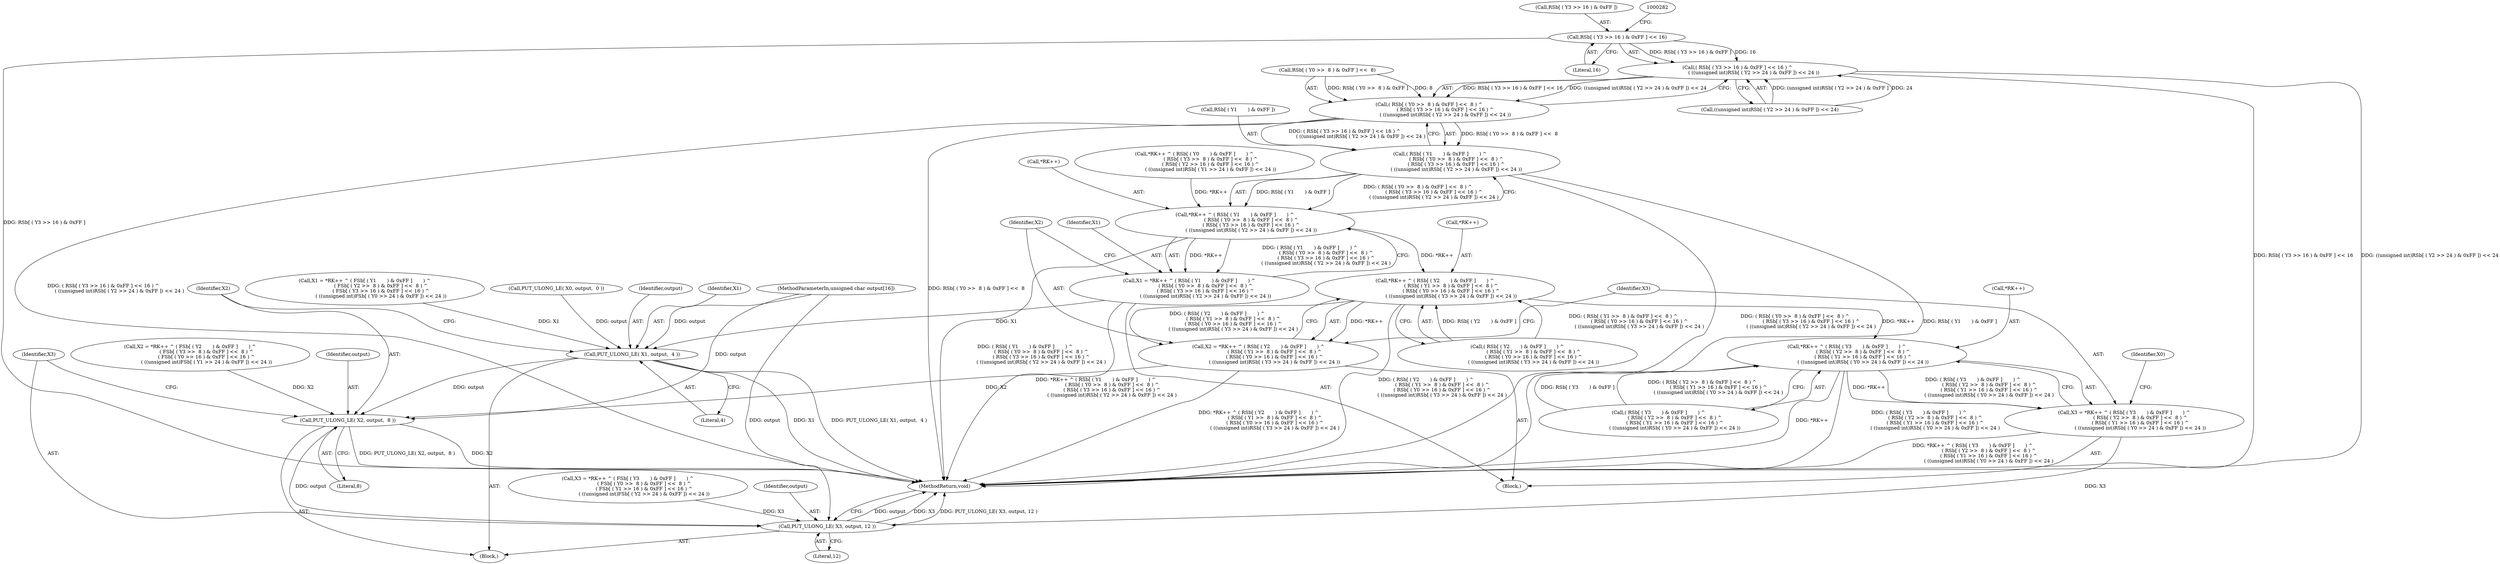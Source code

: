 digraph "0_ghostscript_8e9ce5016db968b40e4ec255a3005f2786cce45f@array" {
"1000271" [label="(Call,RSb[ ( Y3 >> 16 ) & 0xFF ] << 16)"];
"1000270" [label="(Call,( RSb[ ( Y3 >> 16 ) & 0xFF ] << 16 ) ^\n                     ( ((unsigned int)RSb[ ( Y2 >> 24 ) & 0xFF ]) << 24 ))"];
"1000260" [label="(Call,( RSb[ ( Y0 >>  8 ) & 0xFF ] <<  8 ) ^\n                     ( RSb[ ( Y3 >> 16 ) & 0xFF ] << 16 ) ^\n                     ( ((unsigned int)RSb[ ( Y2 >> 24 ) & 0xFF ]) << 24 ))"];
"1000253" [label="(Call,( RSb[ ( Y1       ) & 0xFF ]       ) ^\n                     ( RSb[ ( Y0 >>  8 ) & 0xFF ] <<  8 ) ^\n                     ( RSb[ ( Y3 >> 16 ) & 0xFF ] << 16 ) ^\n                     ( ((unsigned int)RSb[ ( Y2 >> 24 ) & 0xFF ]) << 24 ))"];
"1000249" [label="(Call,*RK++ ^ ( RSb[ ( Y1       ) & 0xFF ]       ) ^\n                     ( RSb[ ( Y0 >>  8 ) & 0xFF ] <<  8 ) ^\n                     ( RSb[ ( Y3 >> 16 ) & 0xFF ] << 16 ) ^\n                     ( ((unsigned int)RSb[ ( Y2 >> 24 ) & 0xFF ]) << 24 ))"];
"1000247" [label="(Call,X1 = *RK++ ^ ( RSb[ ( Y1       ) & 0xFF ]       ) ^\n                     ( RSb[ ( Y0 >>  8 ) & 0xFF ] <<  8 ) ^\n                     ( RSb[ ( Y3 >> 16 ) & 0xFF ] << 16 ) ^\n                     ( ((unsigned int)RSb[ ( Y2 >> 24 ) & 0xFF ]) << 24 ))"];
"1000604" [label="(Call,PUT_ULONG_LE( X1, output,  4 ))"];
"1000608" [label="(Call,PUT_ULONG_LE( X2, output,  8 ))"];
"1000612" [label="(Call,PUT_ULONG_LE( X3, output, 12 ))"];
"1000293" [label="(Call,*RK++ ^ ( RSb[ ( Y2       ) & 0xFF ]       ) ^\n                     ( RSb[ ( Y1 >>  8 ) & 0xFF ] <<  8 ) ^\n                     ( RSb[ ( Y0 >> 16 ) & 0xFF ] << 16 ) ^\n                     ( ((unsigned int)RSb[ ( Y3 >> 24 ) & 0xFF ]) << 24 ))"];
"1000291" [label="(Call,X2 = *RK++ ^ ( RSb[ ( Y2       ) & 0xFF ]       ) ^\n                     ( RSb[ ( Y1 >>  8 ) & 0xFF ] <<  8 ) ^\n                     ( RSb[ ( Y0 >> 16 ) & 0xFF ] << 16 ) ^\n                     ( ((unsigned int)RSb[ ( Y3 >> 24 ) & 0xFF ]) << 24 ))"];
"1000337" [label="(Call,*RK++ ^ ( RSb[ ( Y3       ) & 0xFF ]       ) ^\n                     ( RSb[ ( Y2 >>  8 ) & 0xFF ] <<  8 ) ^\n                     ( RSb[ ( Y1 >> 16 ) & 0xFF ] << 16 ) ^\n                     ( ((unsigned int)RSb[ ( Y0 >> 24 ) & 0xFF ]) << 24 ))"];
"1000335" [label="(Call,X3 = *RK++ ^ ( RSb[ ( Y3       ) & 0xFF ]       ) ^\n                     ( RSb[ ( Y2 >>  8 ) & 0xFF ] <<  8 ) ^\n                     ( RSb[ ( Y1 >> 16 ) & 0xFF ] << 16 ) ^\n                     ( ((unsigned int)RSb[ ( Y0 >> 24 ) & 0xFF ]) << 24 ))"];
"1000335" [label="(Call,X3 = *RK++ ^ ( RSb[ ( Y3       ) & 0xFF ]       ) ^\n                     ( RSb[ ( Y2 >>  8 ) & 0xFF ] <<  8 ) ^\n                     ( RSb[ ( Y1 >> 16 ) & 0xFF ] << 16 ) ^\n                     ( ((unsigned int)RSb[ ( Y0 >> 24 ) & 0xFF ]) << 24 ))"];
"1000556" [label="(Call,X3 = *RK++ ^ ( FSb[ ( Y3       ) & 0xFF ]       ) ^\n                     ( FSb[ ( Y0 >>  8 ) & 0xFF ] <<  8 ) ^\n                     ( FSb[ ( Y1 >> 16 ) & 0xFF ] << 16 ) ^\n                     ( ((unsigned int)FSb[ ( Y2 >> 24 ) & 0xFF ]) << 24 ))"];
"1000159" [label="(Block,)"];
"1000254" [label="(Call,RSb[ ( Y1       ) & 0xFF ])"];
"1000270" [label="(Call,( RSb[ ( Y3 >> 16 ) & 0xFF ] << 16 ) ^\n                     ( ((unsigned int)RSb[ ( Y2 >> 24 ) & 0xFF ]) << 24 ))"];
"1000253" [label="(Call,( RSb[ ( Y1       ) & 0xFF ]       ) ^\n                     ( RSb[ ( Y0 >>  8 ) & 0xFF ] <<  8 ) ^\n                     ( RSb[ ( Y3 >> 16 ) & 0xFF ] << 16 ) ^\n                     ( ((unsigned int)RSb[ ( Y2 >> 24 ) & 0xFF ]) << 24 ))"];
"1000612" [label="(Call,PUT_ULONG_LE( X3, output, 12 ))"];
"1000614" [label="(Identifier,output)"];
"1000291" [label="(Call,X2 = *RK++ ^ ( RSb[ ( Y2       ) & 0xFF ]       ) ^\n                     ( RSb[ ( Y1 >>  8 ) & 0xFF ] <<  8 ) ^\n                     ( RSb[ ( Y0 >> 16 ) & 0xFF ] << 16 ) ^\n                     ( ((unsigned int)RSb[ ( Y3 >> 24 ) & 0xFF ]) << 24 ))"];
"1000297" [label="(Call,( RSb[ ( Y2       ) & 0xFF ]       ) ^\n                     ( RSb[ ( Y1 >>  8 ) & 0xFF ] <<  8 ) ^\n                     ( RSb[ ( Y0 >> 16 ) & 0xFF ] << 16 ) ^\n                     ( ((unsigned int)RSb[ ( Y3 >> 24 ) & 0xFF ]) << 24 ))"];
"1000336" [label="(Identifier,X3)"];
"1000468" [label="(Call,X1 = *RK++ ^ ( FSb[ ( Y1       ) & 0xFF ]       ) ^\n                     ( FSb[ ( Y2 >>  8 ) & 0xFF ] <<  8 ) ^\n                     ( FSb[ ( Y3 >> 16 ) & 0xFF ] << 16 ) ^\n                     ( ((unsigned int)FSb[ ( Y0 >> 24 ) & 0xFF ]) << 24 ))"];
"1000611" [label="(Literal,8)"];
"1000609" [label="(Identifier,X2)"];
"1000600" [label="(Call,PUT_ULONG_LE( X0, output,  0 ))"];
"1000272" [label="(Call,RSb[ ( Y3 >> 16 ) & 0xFF ])"];
"1000279" [label="(Literal,16)"];
"1000271" [label="(Call,RSb[ ( Y3 >> 16 ) & 0xFF ] << 16)"];
"1000337" [label="(Call,*RK++ ^ ( RSb[ ( Y3       ) & 0xFF ]       ) ^\n                     ( RSb[ ( Y2 >>  8 ) & 0xFF ] <<  8 ) ^\n                     ( RSb[ ( Y1 >> 16 ) & 0xFF ] << 16 ) ^\n                     ( ((unsigned int)RSb[ ( Y0 >> 24 ) & 0xFF ]) << 24 ))"];
"1000293" [label="(Call,*RK++ ^ ( RSb[ ( Y2       ) & 0xFF ]       ) ^\n                     ( RSb[ ( Y1 >>  8 ) & 0xFF ] <<  8 ) ^\n                     ( RSb[ ( Y0 >> 16 ) & 0xFF ] << 16 ) ^\n                     ( ((unsigned int)RSb[ ( Y3 >> 24 ) & 0xFF ]) << 24 ))"];
"1000250" [label="(Call,*RK++)"];
"1000601" [label="(Identifier,X0)"];
"1000261" [label="(Call,RSb[ ( Y0 >>  8 ) & 0xFF ] <<  8)"];
"1000248" [label="(Identifier,X1)"];
"1000616" [label="(MethodReturn,void)"];
"1000280" [label="(Call,((unsigned int)RSb[ ( Y2 >> 24 ) & 0xFF ]) << 24)"];
"1000106" [label="(Block,)"];
"1000606" [label="(Identifier,output)"];
"1000205" [label="(Call,*RK++ ^ ( RSb[ ( Y0       ) & 0xFF ]       ) ^\n                     ( RSb[ ( Y3 >>  8 ) & 0xFF ] <<  8 ) ^\n                     ( RSb[ ( Y2 >> 16 ) & 0xFF ] << 16 ) ^\n                     ( ((unsigned int)RSb[ ( Y1 >> 24 ) & 0xFF ]) << 24 ))"];
"1000512" [label="(Call,X2 = *RK++ ^ ( FSb[ ( Y2       ) & 0xFF ]       ) ^\n                     ( FSb[ ( Y3 >>  8 ) & 0xFF ] <<  8 ) ^\n                     ( FSb[ ( Y0 >> 16 ) & 0xFF ] << 16 ) ^\n                     ( ((unsigned int)FSb[ ( Y1 >> 24 ) & 0xFF ]) << 24 ))"];
"1000615" [label="(Literal,12)"];
"1000610" [label="(Identifier,output)"];
"1000292" [label="(Identifier,X2)"];
"1000260" [label="(Call,( RSb[ ( Y0 >>  8 ) & 0xFF ] <<  8 ) ^\n                     ( RSb[ ( Y3 >> 16 ) & 0xFF ] << 16 ) ^\n                     ( ((unsigned int)RSb[ ( Y2 >> 24 ) & 0xFF ]) << 24 ))"];
"1000607" [label="(Literal,4)"];
"1000613" [label="(Identifier,X3)"];
"1000341" [label="(Call,( RSb[ ( Y3       ) & 0xFF ]       ) ^\n                     ( RSb[ ( Y2 >>  8 ) & 0xFF ] <<  8 ) ^\n                     ( RSb[ ( Y1 >> 16 ) & 0xFF ] << 16 ) ^\n                     ( ((unsigned int)RSb[ ( Y0 >> 24 ) & 0xFF ]) << 24 ))"];
"1000604" [label="(Call,PUT_ULONG_LE( X1, output,  4 ))"];
"1000338" [label="(Call,*RK++)"];
"1000294" [label="(Call,*RK++)"];
"1000605" [label="(Identifier,X1)"];
"1000247" [label="(Call,X1 = *RK++ ^ ( RSb[ ( Y1       ) & 0xFF ]       ) ^\n                     ( RSb[ ( Y0 >>  8 ) & 0xFF ] <<  8 ) ^\n                     ( RSb[ ( Y3 >> 16 ) & 0xFF ] << 16 ) ^\n                     ( ((unsigned int)RSb[ ( Y2 >> 24 ) & 0xFF ]) << 24 ))"];
"1000249" [label="(Call,*RK++ ^ ( RSb[ ( Y1       ) & 0xFF ]       ) ^\n                     ( RSb[ ( Y0 >>  8 ) & 0xFF ] <<  8 ) ^\n                     ( RSb[ ( Y3 >> 16 ) & 0xFF ] << 16 ) ^\n                     ( ((unsigned int)RSb[ ( Y2 >> 24 ) & 0xFF ]) << 24 ))"];
"1000105" [label="(MethodParameterIn,unsigned char output[16])"];
"1000608" [label="(Call,PUT_ULONG_LE( X2, output,  8 ))"];
"1000271" -> "1000270"  [label="AST: "];
"1000271" -> "1000279"  [label="CFG: "];
"1000272" -> "1000271"  [label="AST: "];
"1000279" -> "1000271"  [label="AST: "];
"1000282" -> "1000271"  [label="CFG: "];
"1000271" -> "1000616"  [label="DDG: RSb[ ( Y3 >> 16 ) & 0xFF ]"];
"1000271" -> "1000270"  [label="DDG: RSb[ ( Y3 >> 16 ) & 0xFF ]"];
"1000271" -> "1000270"  [label="DDG: 16"];
"1000270" -> "1000260"  [label="AST: "];
"1000270" -> "1000280"  [label="CFG: "];
"1000280" -> "1000270"  [label="AST: "];
"1000260" -> "1000270"  [label="CFG: "];
"1000270" -> "1000616"  [label="DDG: ((unsigned int)RSb[ ( Y2 >> 24 ) & 0xFF ]) << 24"];
"1000270" -> "1000616"  [label="DDG: RSb[ ( Y3 >> 16 ) & 0xFF ] << 16"];
"1000270" -> "1000260"  [label="DDG: RSb[ ( Y3 >> 16 ) & 0xFF ] << 16"];
"1000270" -> "1000260"  [label="DDG: ((unsigned int)RSb[ ( Y2 >> 24 ) & 0xFF ]) << 24"];
"1000280" -> "1000270"  [label="DDG: (unsigned int)RSb[ ( Y2 >> 24 ) & 0xFF ]"];
"1000280" -> "1000270"  [label="DDG: 24"];
"1000260" -> "1000253"  [label="AST: "];
"1000261" -> "1000260"  [label="AST: "];
"1000253" -> "1000260"  [label="CFG: "];
"1000260" -> "1000616"  [label="DDG: ( RSb[ ( Y3 >> 16 ) & 0xFF ] << 16 ) ^\n                     ( ((unsigned int)RSb[ ( Y2 >> 24 ) & 0xFF ]) << 24 )"];
"1000260" -> "1000616"  [label="DDG: RSb[ ( Y0 >>  8 ) & 0xFF ] <<  8"];
"1000260" -> "1000253"  [label="DDG: RSb[ ( Y0 >>  8 ) & 0xFF ] <<  8"];
"1000260" -> "1000253"  [label="DDG: ( RSb[ ( Y3 >> 16 ) & 0xFF ] << 16 ) ^\n                     ( ((unsigned int)RSb[ ( Y2 >> 24 ) & 0xFF ]) << 24 )"];
"1000261" -> "1000260"  [label="DDG: RSb[ ( Y0 >>  8 ) & 0xFF ]"];
"1000261" -> "1000260"  [label="DDG: 8"];
"1000253" -> "1000249"  [label="AST: "];
"1000254" -> "1000253"  [label="AST: "];
"1000249" -> "1000253"  [label="CFG: "];
"1000253" -> "1000616"  [label="DDG: ( RSb[ ( Y0 >>  8 ) & 0xFF ] <<  8 ) ^\n                     ( RSb[ ( Y3 >> 16 ) & 0xFF ] << 16 ) ^\n                     ( ((unsigned int)RSb[ ( Y2 >> 24 ) & 0xFF ]) << 24 )"];
"1000253" -> "1000616"  [label="DDG: RSb[ ( Y1       ) & 0xFF ]"];
"1000253" -> "1000249"  [label="DDG: RSb[ ( Y1       ) & 0xFF ]"];
"1000253" -> "1000249"  [label="DDG: ( RSb[ ( Y0 >>  8 ) & 0xFF ] <<  8 ) ^\n                     ( RSb[ ( Y3 >> 16 ) & 0xFF ] << 16 ) ^\n                     ( ((unsigned int)RSb[ ( Y2 >> 24 ) & 0xFF ]) << 24 )"];
"1000249" -> "1000247"  [label="AST: "];
"1000250" -> "1000249"  [label="AST: "];
"1000247" -> "1000249"  [label="CFG: "];
"1000249" -> "1000616"  [label="DDG: ( RSb[ ( Y1       ) & 0xFF ]       ) ^\n                     ( RSb[ ( Y0 >>  8 ) & 0xFF ] <<  8 ) ^\n                     ( RSb[ ( Y3 >> 16 ) & 0xFF ] << 16 ) ^\n                     ( ((unsigned int)RSb[ ( Y2 >> 24 ) & 0xFF ]) << 24 )"];
"1000249" -> "1000247"  [label="DDG: *RK++"];
"1000249" -> "1000247"  [label="DDG: ( RSb[ ( Y1       ) & 0xFF ]       ) ^\n                     ( RSb[ ( Y0 >>  8 ) & 0xFF ] <<  8 ) ^\n                     ( RSb[ ( Y3 >> 16 ) & 0xFF ] << 16 ) ^\n                     ( ((unsigned int)RSb[ ( Y2 >> 24 ) & 0xFF ]) << 24 )"];
"1000205" -> "1000249"  [label="DDG: *RK++"];
"1000249" -> "1000293"  [label="DDG: *RK++"];
"1000247" -> "1000159"  [label="AST: "];
"1000248" -> "1000247"  [label="AST: "];
"1000292" -> "1000247"  [label="CFG: "];
"1000247" -> "1000616"  [label="DDG: *RK++ ^ ( RSb[ ( Y1       ) & 0xFF ]       ) ^\n                     ( RSb[ ( Y0 >>  8 ) & 0xFF ] <<  8 ) ^\n                     ( RSb[ ( Y3 >> 16 ) & 0xFF ] << 16 ) ^\n                     ( ((unsigned int)RSb[ ( Y2 >> 24 ) & 0xFF ]) << 24 )"];
"1000247" -> "1000604"  [label="DDG: X1"];
"1000604" -> "1000106"  [label="AST: "];
"1000604" -> "1000607"  [label="CFG: "];
"1000605" -> "1000604"  [label="AST: "];
"1000606" -> "1000604"  [label="AST: "];
"1000607" -> "1000604"  [label="AST: "];
"1000609" -> "1000604"  [label="CFG: "];
"1000604" -> "1000616"  [label="DDG: PUT_ULONG_LE( X1, output,  4 )"];
"1000604" -> "1000616"  [label="DDG: X1"];
"1000468" -> "1000604"  [label="DDG: X1"];
"1000600" -> "1000604"  [label="DDG: output"];
"1000105" -> "1000604"  [label="DDG: output"];
"1000604" -> "1000608"  [label="DDG: output"];
"1000608" -> "1000106"  [label="AST: "];
"1000608" -> "1000611"  [label="CFG: "];
"1000609" -> "1000608"  [label="AST: "];
"1000610" -> "1000608"  [label="AST: "];
"1000611" -> "1000608"  [label="AST: "];
"1000613" -> "1000608"  [label="CFG: "];
"1000608" -> "1000616"  [label="DDG: PUT_ULONG_LE( X2, output,  8 )"];
"1000608" -> "1000616"  [label="DDG: X2"];
"1000291" -> "1000608"  [label="DDG: X2"];
"1000512" -> "1000608"  [label="DDG: X2"];
"1000105" -> "1000608"  [label="DDG: output"];
"1000608" -> "1000612"  [label="DDG: output"];
"1000612" -> "1000106"  [label="AST: "];
"1000612" -> "1000615"  [label="CFG: "];
"1000613" -> "1000612"  [label="AST: "];
"1000614" -> "1000612"  [label="AST: "];
"1000615" -> "1000612"  [label="AST: "];
"1000616" -> "1000612"  [label="CFG: "];
"1000612" -> "1000616"  [label="DDG: output"];
"1000612" -> "1000616"  [label="DDG: X3"];
"1000612" -> "1000616"  [label="DDG: PUT_ULONG_LE( X3, output, 12 )"];
"1000335" -> "1000612"  [label="DDG: X3"];
"1000556" -> "1000612"  [label="DDG: X3"];
"1000105" -> "1000612"  [label="DDG: output"];
"1000293" -> "1000291"  [label="AST: "];
"1000293" -> "1000297"  [label="CFG: "];
"1000294" -> "1000293"  [label="AST: "];
"1000297" -> "1000293"  [label="AST: "];
"1000291" -> "1000293"  [label="CFG: "];
"1000293" -> "1000616"  [label="DDG: ( RSb[ ( Y2       ) & 0xFF ]       ) ^\n                     ( RSb[ ( Y1 >>  8 ) & 0xFF ] <<  8 ) ^\n                     ( RSb[ ( Y0 >> 16 ) & 0xFF ] << 16 ) ^\n                     ( ((unsigned int)RSb[ ( Y3 >> 24 ) & 0xFF ]) << 24 )"];
"1000293" -> "1000291"  [label="DDG: *RK++"];
"1000293" -> "1000291"  [label="DDG: ( RSb[ ( Y2       ) & 0xFF ]       ) ^\n                     ( RSb[ ( Y1 >>  8 ) & 0xFF ] <<  8 ) ^\n                     ( RSb[ ( Y0 >> 16 ) & 0xFF ] << 16 ) ^\n                     ( ((unsigned int)RSb[ ( Y3 >> 24 ) & 0xFF ]) << 24 )"];
"1000297" -> "1000293"  [label="DDG: RSb[ ( Y2       ) & 0xFF ]"];
"1000297" -> "1000293"  [label="DDG: ( RSb[ ( Y1 >>  8 ) & 0xFF ] <<  8 ) ^\n                     ( RSb[ ( Y0 >> 16 ) & 0xFF ] << 16 ) ^\n                     ( ((unsigned int)RSb[ ( Y3 >> 24 ) & 0xFF ]) << 24 )"];
"1000293" -> "1000337"  [label="DDG: *RK++"];
"1000291" -> "1000159"  [label="AST: "];
"1000292" -> "1000291"  [label="AST: "];
"1000336" -> "1000291"  [label="CFG: "];
"1000291" -> "1000616"  [label="DDG: *RK++ ^ ( RSb[ ( Y2       ) & 0xFF ]       ) ^\n                     ( RSb[ ( Y1 >>  8 ) & 0xFF ] <<  8 ) ^\n                     ( RSb[ ( Y0 >> 16 ) & 0xFF ] << 16 ) ^\n                     ( ((unsigned int)RSb[ ( Y3 >> 24 ) & 0xFF ]) << 24 )"];
"1000337" -> "1000335"  [label="AST: "];
"1000337" -> "1000341"  [label="CFG: "];
"1000338" -> "1000337"  [label="AST: "];
"1000341" -> "1000337"  [label="AST: "];
"1000335" -> "1000337"  [label="CFG: "];
"1000337" -> "1000616"  [label="DDG: *RK++"];
"1000337" -> "1000616"  [label="DDG: ( RSb[ ( Y3       ) & 0xFF ]       ) ^\n                     ( RSb[ ( Y2 >>  8 ) & 0xFF ] <<  8 ) ^\n                     ( RSb[ ( Y1 >> 16 ) & 0xFF ] << 16 ) ^\n                     ( ((unsigned int)RSb[ ( Y0 >> 24 ) & 0xFF ]) << 24 )"];
"1000337" -> "1000335"  [label="DDG: *RK++"];
"1000337" -> "1000335"  [label="DDG: ( RSb[ ( Y3       ) & 0xFF ]       ) ^\n                     ( RSb[ ( Y2 >>  8 ) & 0xFF ] <<  8 ) ^\n                     ( RSb[ ( Y1 >> 16 ) & 0xFF ] << 16 ) ^\n                     ( ((unsigned int)RSb[ ( Y0 >> 24 ) & 0xFF ]) << 24 )"];
"1000341" -> "1000337"  [label="DDG: RSb[ ( Y3       ) & 0xFF ]"];
"1000341" -> "1000337"  [label="DDG: ( RSb[ ( Y2 >>  8 ) & 0xFF ] <<  8 ) ^\n                     ( RSb[ ( Y1 >> 16 ) & 0xFF ] << 16 ) ^\n                     ( ((unsigned int)RSb[ ( Y0 >> 24 ) & 0xFF ]) << 24 )"];
"1000335" -> "1000159"  [label="AST: "];
"1000336" -> "1000335"  [label="AST: "];
"1000601" -> "1000335"  [label="CFG: "];
"1000335" -> "1000616"  [label="DDG: *RK++ ^ ( RSb[ ( Y3       ) & 0xFF ]       ) ^\n                     ( RSb[ ( Y2 >>  8 ) & 0xFF ] <<  8 ) ^\n                     ( RSb[ ( Y1 >> 16 ) & 0xFF ] << 16 ) ^\n                     ( ((unsigned int)RSb[ ( Y0 >> 24 ) & 0xFF ]) << 24 )"];
}
